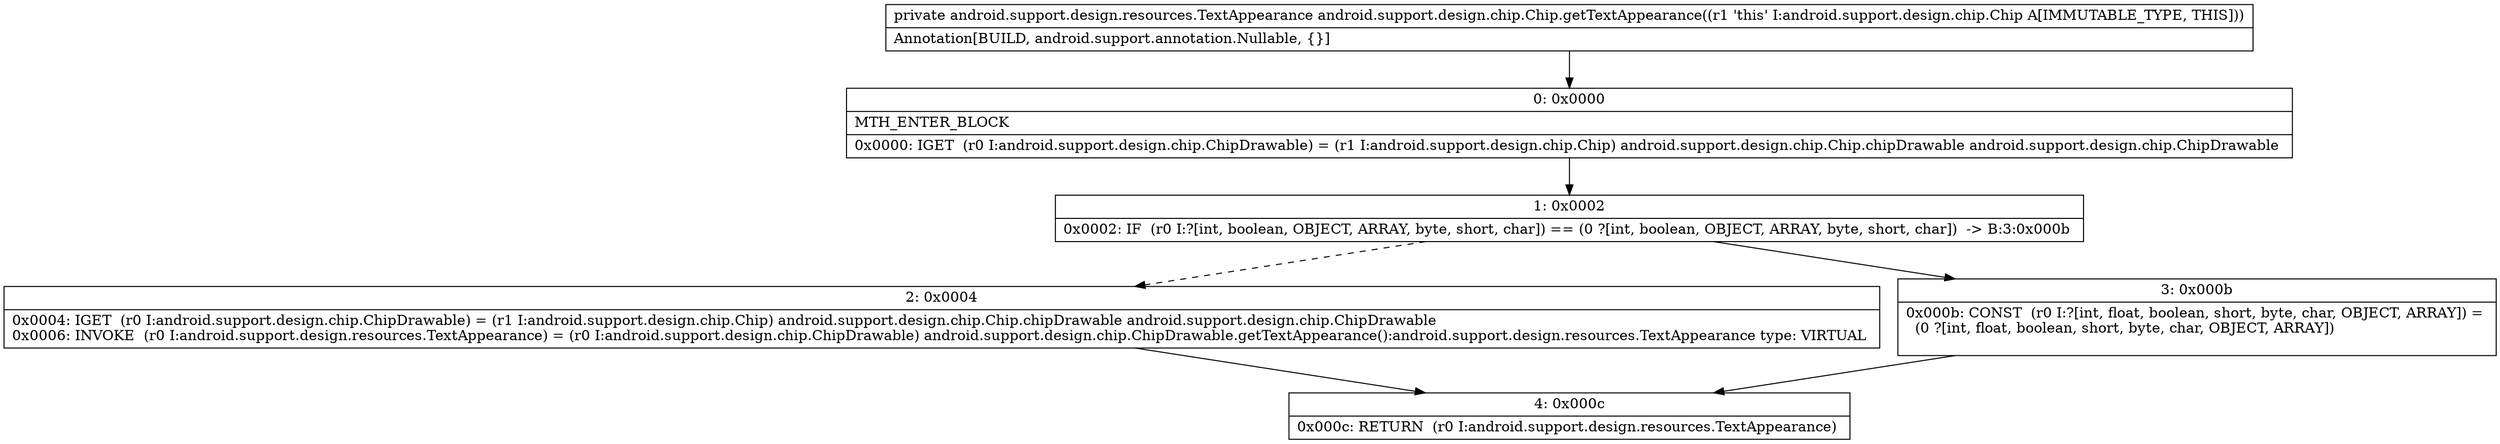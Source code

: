 digraph "CFG forandroid.support.design.chip.Chip.getTextAppearance()Landroid\/support\/design\/resources\/TextAppearance;" {
Node_0 [shape=record,label="{0\:\ 0x0000|MTH_ENTER_BLOCK\l|0x0000: IGET  (r0 I:android.support.design.chip.ChipDrawable) = (r1 I:android.support.design.chip.Chip) android.support.design.chip.Chip.chipDrawable android.support.design.chip.ChipDrawable \l}"];
Node_1 [shape=record,label="{1\:\ 0x0002|0x0002: IF  (r0 I:?[int, boolean, OBJECT, ARRAY, byte, short, char]) == (0 ?[int, boolean, OBJECT, ARRAY, byte, short, char])  \-\> B:3:0x000b \l}"];
Node_2 [shape=record,label="{2\:\ 0x0004|0x0004: IGET  (r0 I:android.support.design.chip.ChipDrawable) = (r1 I:android.support.design.chip.Chip) android.support.design.chip.Chip.chipDrawable android.support.design.chip.ChipDrawable \l0x0006: INVOKE  (r0 I:android.support.design.resources.TextAppearance) = (r0 I:android.support.design.chip.ChipDrawable) android.support.design.chip.ChipDrawable.getTextAppearance():android.support.design.resources.TextAppearance type: VIRTUAL \l}"];
Node_3 [shape=record,label="{3\:\ 0x000b|0x000b: CONST  (r0 I:?[int, float, boolean, short, byte, char, OBJECT, ARRAY]) = \l  (0 ?[int, float, boolean, short, byte, char, OBJECT, ARRAY])\l \l}"];
Node_4 [shape=record,label="{4\:\ 0x000c|0x000c: RETURN  (r0 I:android.support.design.resources.TextAppearance) \l}"];
MethodNode[shape=record,label="{private android.support.design.resources.TextAppearance android.support.design.chip.Chip.getTextAppearance((r1 'this' I:android.support.design.chip.Chip A[IMMUTABLE_TYPE, THIS]))  | Annotation[BUILD, android.support.annotation.Nullable, \{\}]\l}"];
MethodNode -> Node_0;
Node_0 -> Node_1;
Node_1 -> Node_2[style=dashed];
Node_1 -> Node_3;
Node_2 -> Node_4;
Node_3 -> Node_4;
}

